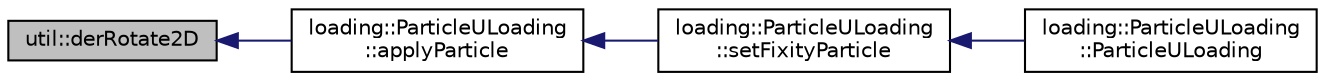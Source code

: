 digraph "util::derRotate2D"
{
  edge [fontname="Helvetica",fontsize="10",labelfontname="Helvetica",labelfontsize="10"];
  node [fontname="Helvetica",fontsize="10",shape=record];
  rankdir="LR";
  Node121 [label="util::derRotate2D",height=0.2,width=0.4,color="black", fillcolor="grey75", style="filled", fontcolor="black"];
  Node121 -> Node122 [dir="back",color="midnightblue",fontsize="10",style="solid",fontname="Helvetica"];
  Node122 [label="loading::ParticleULoading\l::applyParticle",height=0.2,width=0.4,color="black", fillcolor="white", style="filled",URL="$classloading_1_1ParticleULoading.html#a73a3cb3c8b70199eee0c6ee3f61ee125",tooltip="Applies displacement boundary condition. "];
  Node122 -> Node123 [dir="back",color="midnightblue",fontsize="10",style="solid",fontname="Helvetica"];
  Node123 [label="loading::ParticleULoading\l::setFixityParticle",height=0.2,width=0.4,color="black", fillcolor="white", style="filled",URL="$classloading_1_1ParticleULoading.html#adbf2c6ab75080fece4f4e5ce882eb584",tooltip="Applies displacement boundary condition. "];
  Node123 -> Node124 [dir="back",color="midnightblue",fontsize="10",style="solid",fontname="Helvetica"];
  Node124 [label="loading::ParticleULoading\l::ParticleULoading",height=0.2,width=0.4,color="black", fillcolor="white", style="filled",URL="$classloading_1_1ParticleULoading.html#a201f7ea41ac879c2f86a89f0bb06b421",tooltip="Constructor. "];
}
